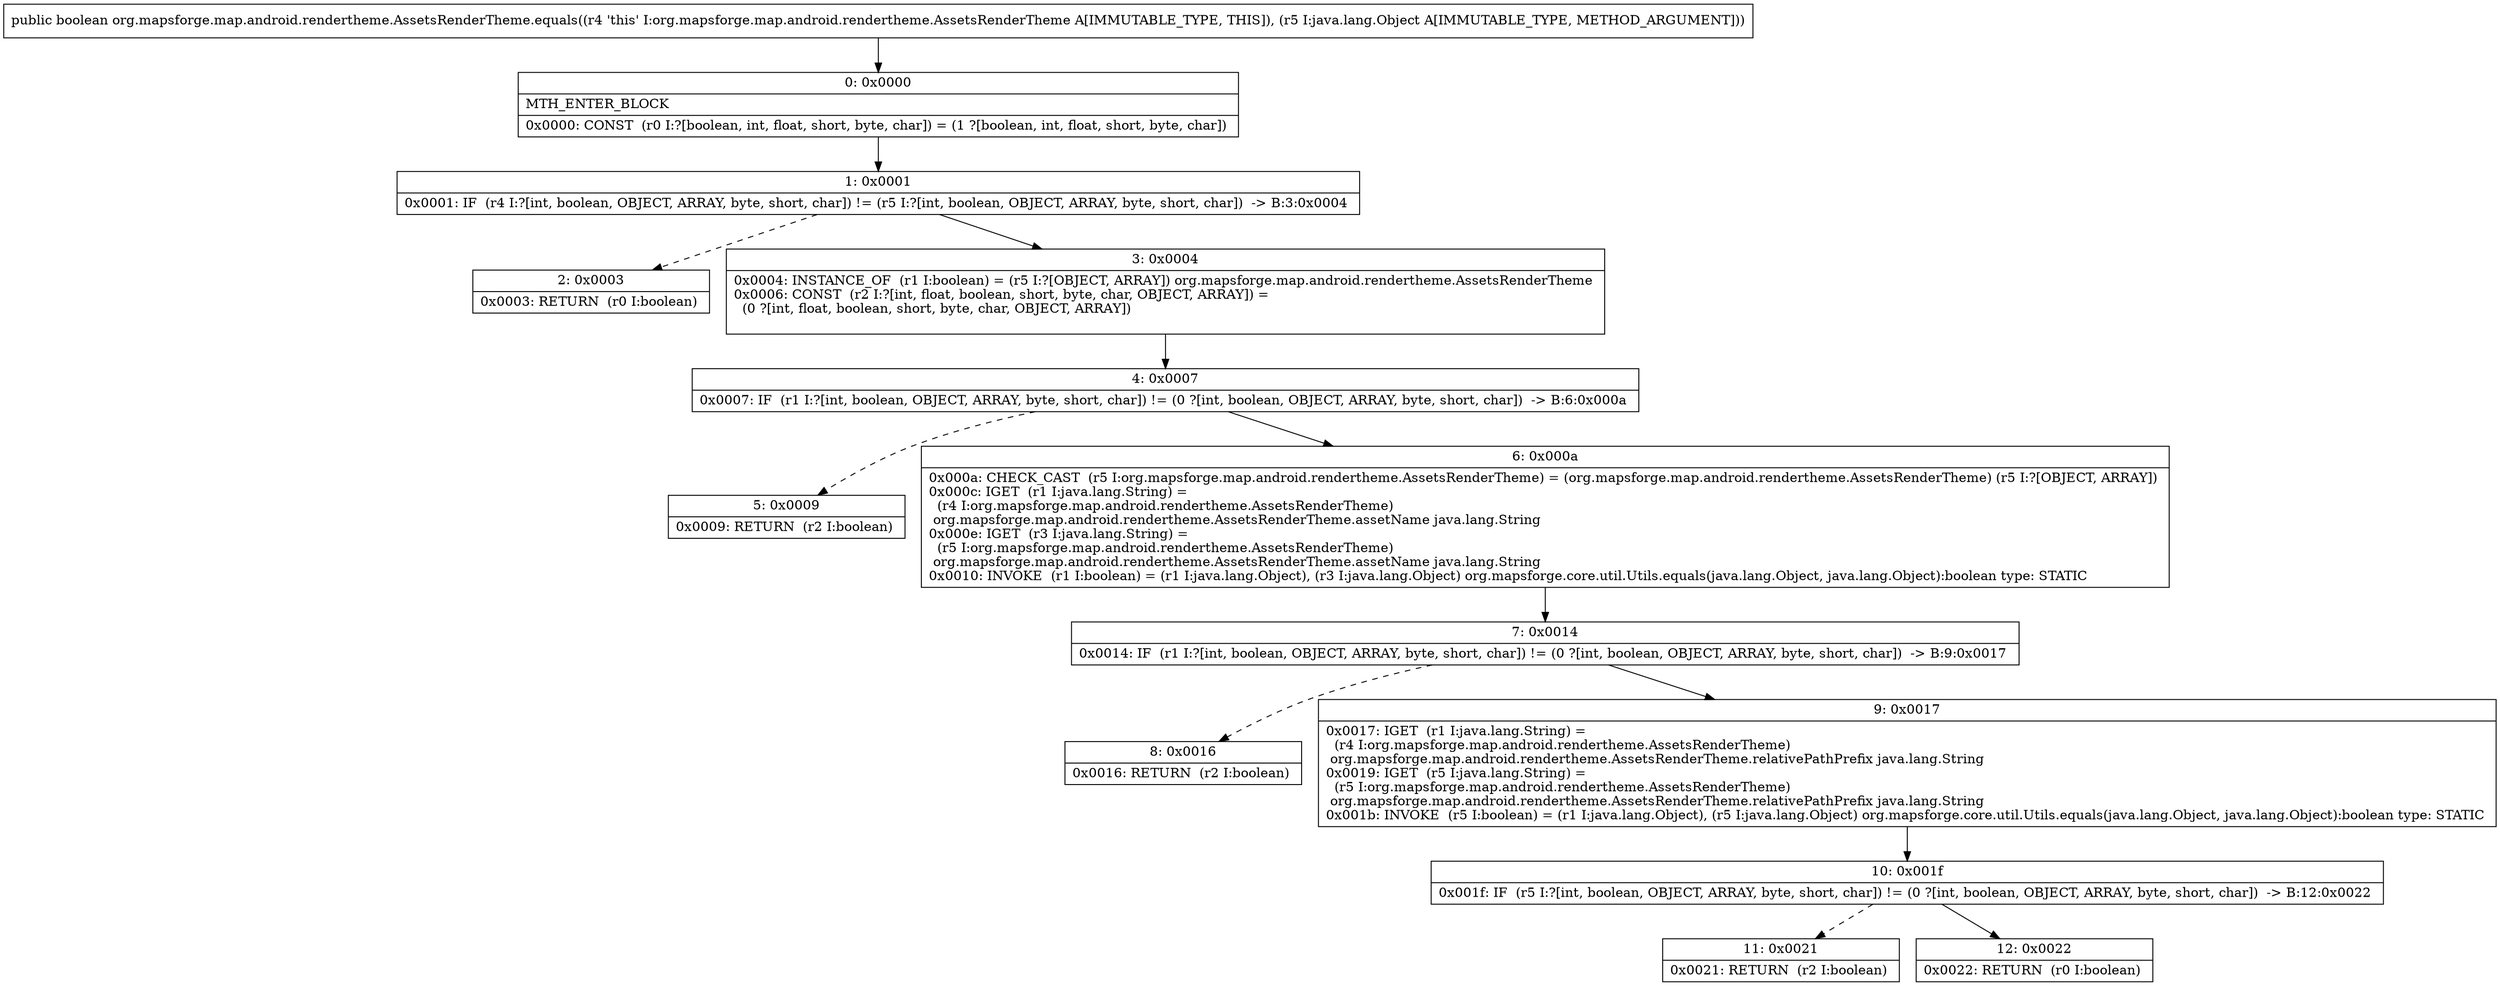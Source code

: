 digraph "CFG fororg.mapsforge.map.android.rendertheme.AssetsRenderTheme.equals(Ljava\/lang\/Object;)Z" {
Node_0 [shape=record,label="{0\:\ 0x0000|MTH_ENTER_BLOCK\l|0x0000: CONST  (r0 I:?[boolean, int, float, short, byte, char]) = (1 ?[boolean, int, float, short, byte, char]) \l}"];
Node_1 [shape=record,label="{1\:\ 0x0001|0x0001: IF  (r4 I:?[int, boolean, OBJECT, ARRAY, byte, short, char]) != (r5 I:?[int, boolean, OBJECT, ARRAY, byte, short, char])  \-\> B:3:0x0004 \l}"];
Node_2 [shape=record,label="{2\:\ 0x0003|0x0003: RETURN  (r0 I:boolean) \l}"];
Node_3 [shape=record,label="{3\:\ 0x0004|0x0004: INSTANCE_OF  (r1 I:boolean) = (r5 I:?[OBJECT, ARRAY]) org.mapsforge.map.android.rendertheme.AssetsRenderTheme \l0x0006: CONST  (r2 I:?[int, float, boolean, short, byte, char, OBJECT, ARRAY]) = \l  (0 ?[int, float, boolean, short, byte, char, OBJECT, ARRAY])\l \l}"];
Node_4 [shape=record,label="{4\:\ 0x0007|0x0007: IF  (r1 I:?[int, boolean, OBJECT, ARRAY, byte, short, char]) != (0 ?[int, boolean, OBJECT, ARRAY, byte, short, char])  \-\> B:6:0x000a \l}"];
Node_5 [shape=record,label="{5\:\ 0x0009|0x0009: RETURN  (r2 I:boolean) \l}"];
Node_6 [shape=record,label="{6\:\ 0x000a|0x000a: CHECK_CAST  (r5 I:org.mapsforge.map.android.rendertheme.AssetsRenderTheme) = (org.mapsforge.map.android.rendertheme.AssetsRenderTheme) (r5 I:?[OBJECT, ARRAY]) \l0x000c: IGET  (r1 I:java.lang.String) = \l  (r4 I:org.mapsforge.map.android.rendertheme.AssetsRenderTheme)\l org.mapsforge.map.android.rendertheme.AssetsRenderTheme.assetName java.lang.String \l0x000e: IGET  (r3 I:java.lang.String) = \l  (r5 I:org.mapsforge.map.android.rendertheme.AssetsRenderTheme)\l org.mapsforge.map.android.rendertheme.AssetsRenderTheme.assetName java.lang.String \l0x0010: INVOKE  (r1 I:boolean) = (r1 I:java.lang.Object), (r3 I:java.lang.Object) org.mapsforge.core.util.Utils.equals(java.lang.Object, java.lang.Object):boolean type: STATIC \l}"];
Node_7 [shape=record,label="{7\:\ 0x0014|0x0014: IF  (r1 I:?[int, boolean, OBJECT, ARRAY, byte, short, char]) != (0 ?[int, boolean, OBJECT, ARRAY, byte, short, char])  \-\> B:9:0x0017 \l}"];
Node_8 [shape=record,label="{8\:\ 0x0016|0x0016: RETURN  (r2 I:boolean) \l}"];
Node_9 [shape=record,label="{9\:\ 0x0017|0x0017: IGET  (r1 I:java.lang.String) = \l  (r4 I:org.mapsforge.map.android.rendertheme.AssetsRenderTheme)\l org.mapsforge.map.android.rendertheme.AssetsRenderTheme.relativePathPrefix java.lang.String \l0x0019: IGET  (r5 I:java.lang.String) = \l  (r5 I:org.mapsforge.map.android.rendertheme.AssetsRenderTheme)\l org.mapsforge.map.android.rendertheme.AssetsRenderTheme.relativePathPrefix java.lang.String \l0x001b: INVOKE  (r5 I:boolean) = (r1 I:java.lang.Object), (r5 I:java.lang.Object) org.mapsforge.core.util.Utils.equals(java.lang.Object, java.lang.Object):boolean type: STATIC \l}"];
Node_10 [shape=record,label="{10\:\ 0x001f|0x001f: IF  (r5 I:?[int, boolean, OBJECT, ARRAY, byte, short, char]) != (0 ?[int, boolean, OBJECT, ARRAY, byte, short, char])  \-\> B:12:0x0022 \l}"];
Node_11 [shape=record,label="{11\:\ 0x0021|0x0021: RETURN  (r2 I:boolean) \l}"];
Node_12 [shape=record,label="{12\:\ 0x0022|0x0022: RETURN  (r0 I:boolean) \l}"];
MethodNode[shape=record,label="{public boolean org.mapsforge.map.android.rendertheme.AssetsRenderTheme.equals((r4 'this' I:org.mapsforge.map.android.rendertheme.AssetsRenderTheme A[IMMUTABLE_TYPE, THIS]), (r5 I:java.lang.Object A[IMMUTABLE_TYPE, METHOD_ARGUMENT])) }"];
MethodNode -> Node_0;
Node_0 -> Node_1;
Node_1 -> Node_2[style=dashed];
Node_1 -> Node_3;
Node_3 -> Node_4;
Node_4 -> Node_5[style=dashed];
Node_4 -> Node_6;
Node_6 -> Node_7;
Node_7 -> Node_8[style=dashed];
Node_7 -> Node_9;
Node_9 -> Node_10;
Node_10 -> Node_11[style=dashed];
Node_10 -> Node_12;
}

